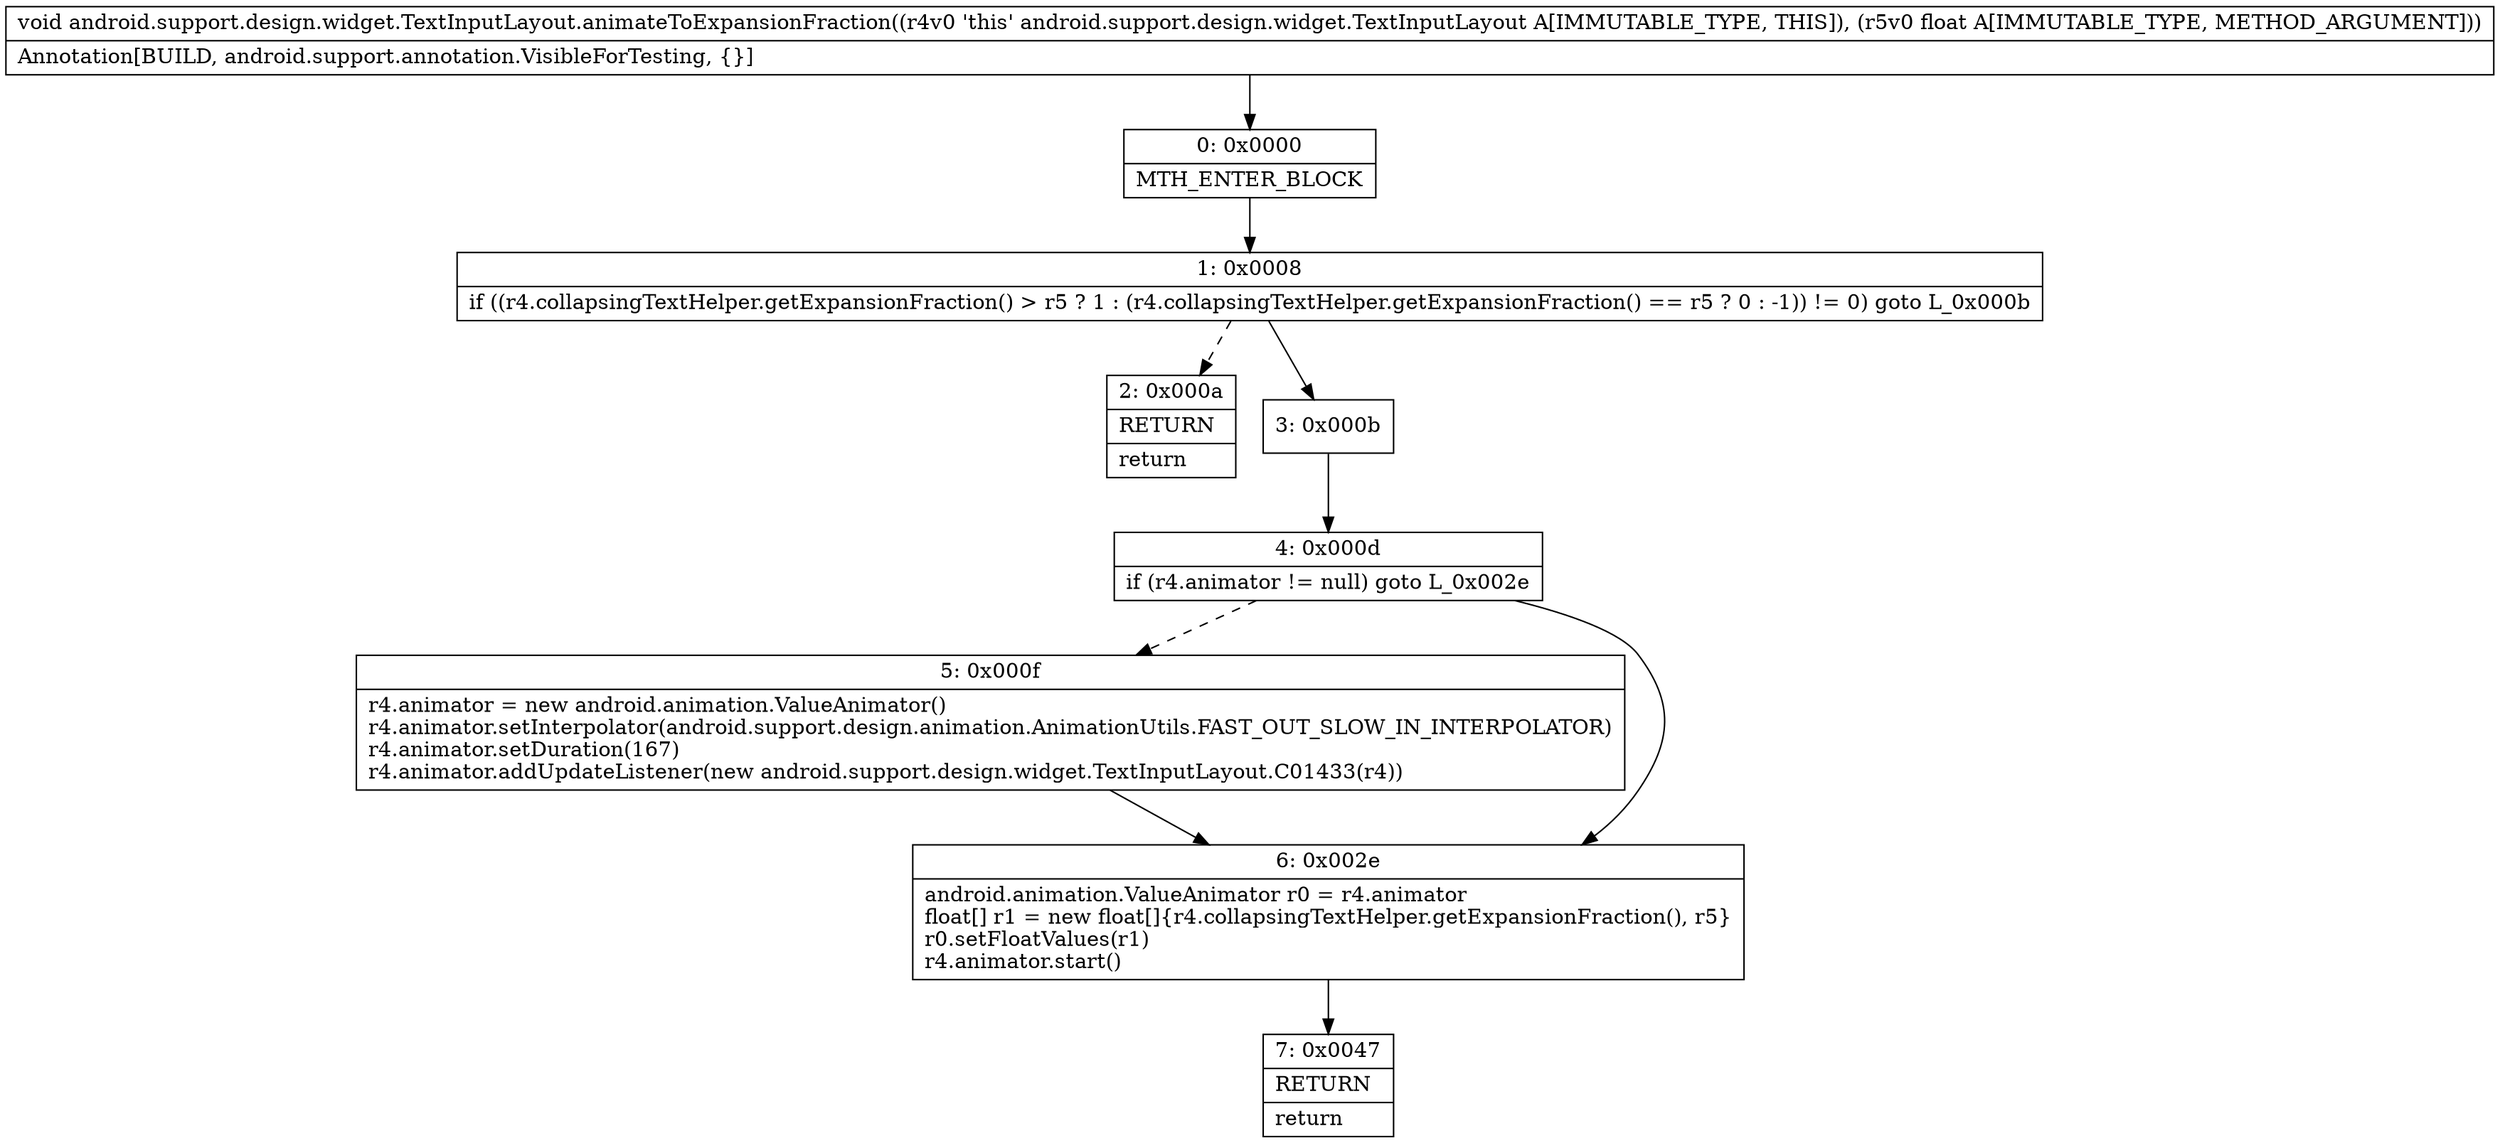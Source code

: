 digraph "CFG forandroid.support.design.widget.TextInputLayout.animateToExpansionFraction(F)V" {
Node_0 [shape=record,label="{0\:\ 0x0000|MTH_ENTER_BLOCK\l}"];
Node_1 [shape=record,label="{1\:\ 0x0008|if ((r4.collapsingTextHelper.getExpansionFraction() \> r5 ? 1 : (r4.collapsingTextHelper.getExpansionFraction() == r5 ? 0 : \-1)) != 0) goto L_0x000b\l}"];
Node_2 [shape=record,label="{2\:\ 0x000a|RETURN\l|return\l}"];
Node_3 [shape=record,label="{3\:\ 0x000b}"];
Node_4 [shape=record,label="{4\:\ 0x000d|if (r4.animator != null) goto L_0x002e\l}"];
Node_5 [shape=record,label="{5\:\ 0x000f|r4.animator = new android.animation.ValueAnimator()\lr4.animator.setInterpolator(android.support.design.animation.AnimationUtils.FAST_OUT_SLOW_IN_INTERPOLATOR)\lr4.animator.setDuration(167)\lr4.animator.addUpdateListener(new android.support.design.widget.TextInputLayout.C01433(r4))\l}"];
Node_6 [shape=record,label="{6\:\ 0x002e|android.animation.ValueAnimator r0 = r4.animator\lfloat[] r1 = new float[]\{r4.collapsingTextHelper.getExpansionFraction(), r5\}\lr0.setFloatValues(r1)\lr4.animator.start()\l}"];
Node_7 [shape=record,label="{7\:\ 0x0047|RETURN\l|return\l}"];
MethodNode[shape=record,label="{void android.support.design.widget.TextInputLayout.animateToExpansionFraction((r4v0 'this' android.support.design.widget.TextInputLayout A[IMMUTABLE_TYPE, THIS]), (r5v0 float A[IMMUTABLE_TYPE, METHOD_ARGUMENT]))  | Annotation[BUILD, android.support.annotation.VisibleForTesting, \{\}]\l}"];
MethodNode -> Node_0;
Node_0 -> Node_1;
Node_1 -> Node_2[style=dashed];
Node_1 -> Node_3;
Node_3 -> Node_4;
Node_4 -> Node_5[style=dashed];
Node_4 -> Node_6;
Node_5 -> Node_6;
Node_6 -> Node_7;
}

